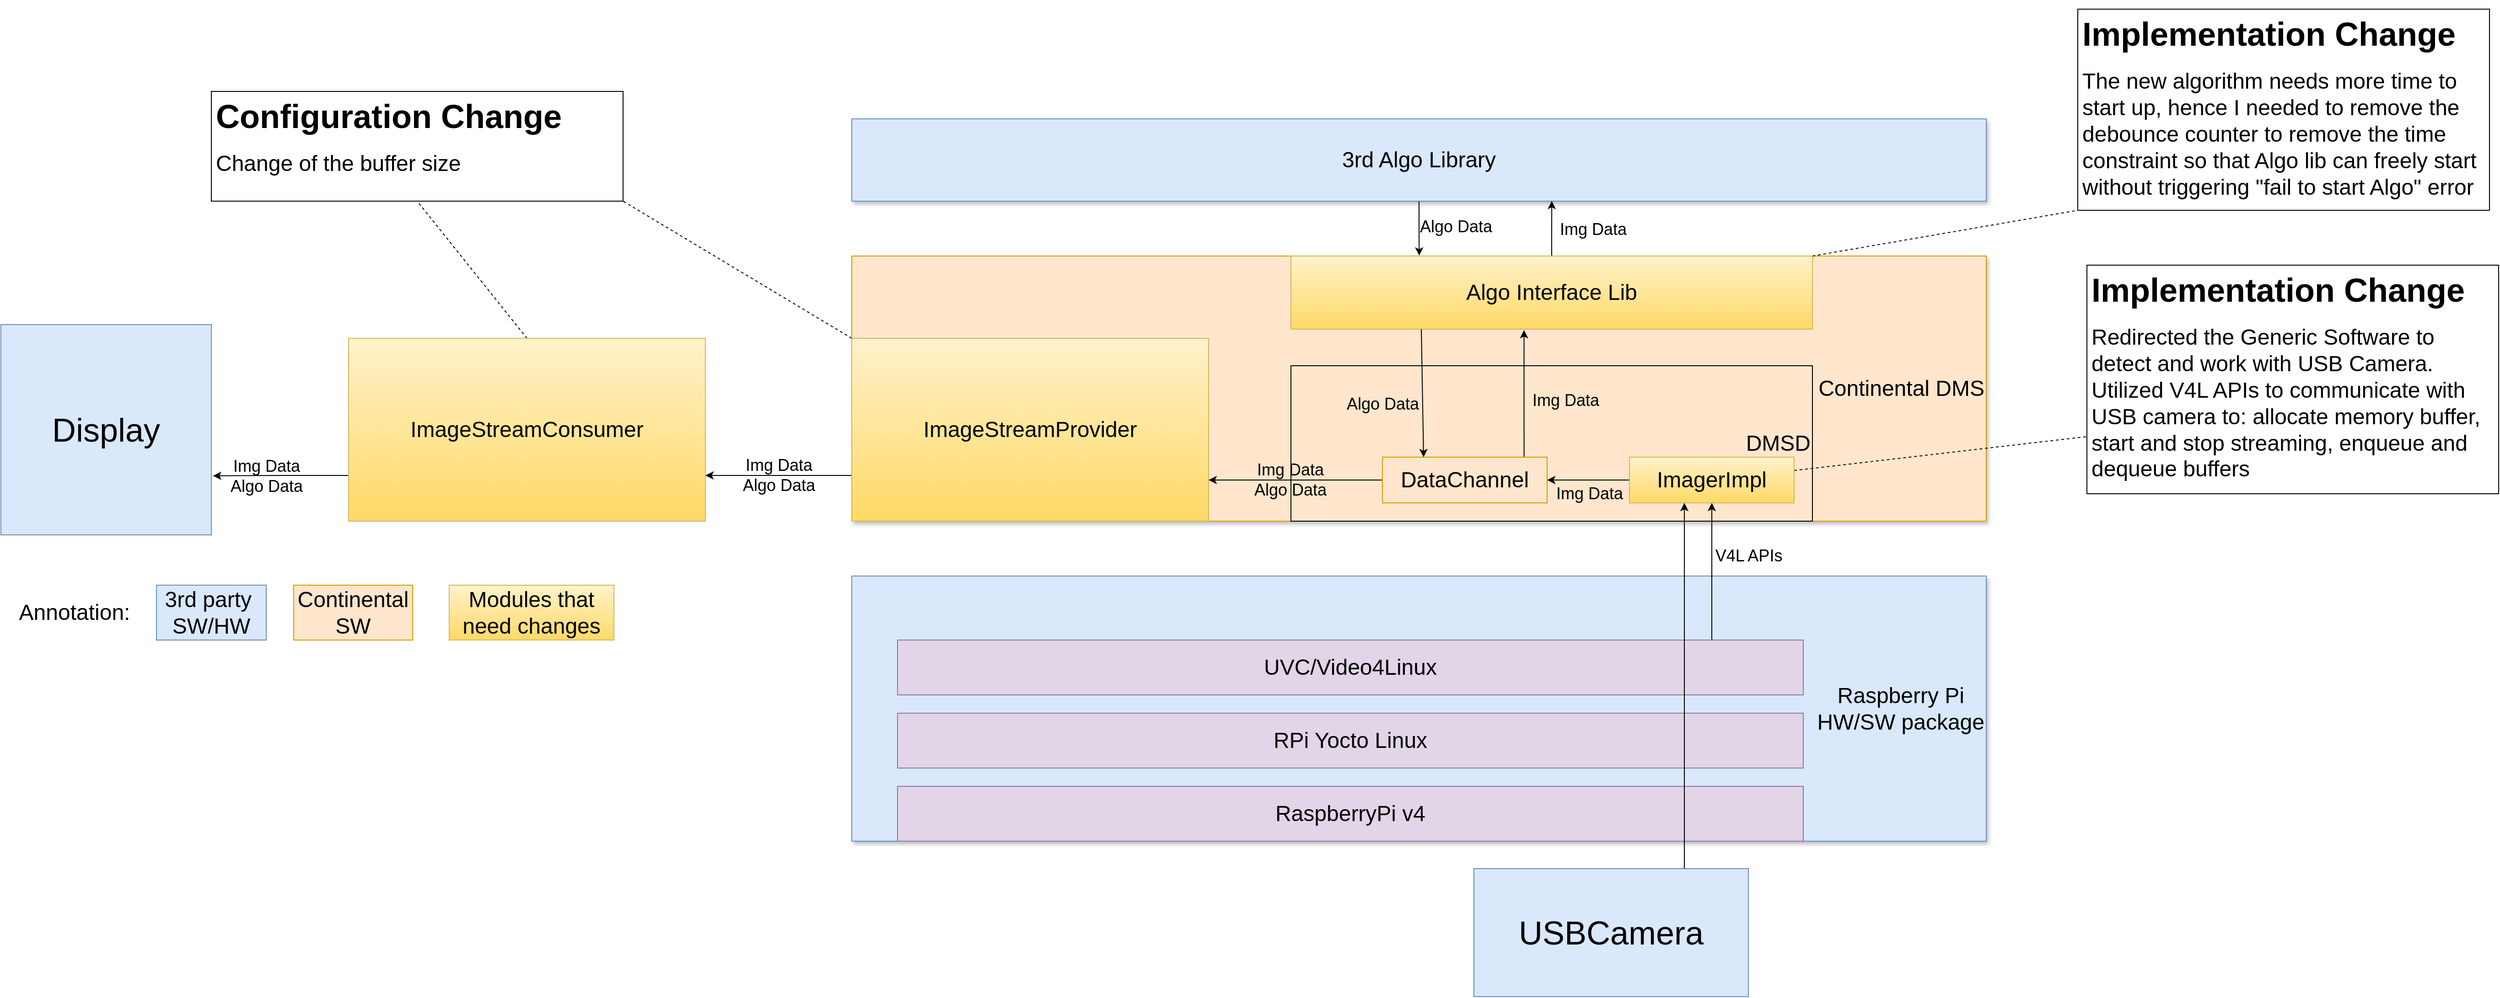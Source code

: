 <mxfile version="21.1.5" type="github">
  <diagram name="Page-1" id="s4nZVDqAGuvq5t0Vk8kr">
    <mxGraphModel dx="2836" dy="1274" grid="1" gridSize="10" guides="1" tooltips="1" connect="1" arrows="1" fold="1" page="1" pageScale="1" pageWidth="850" pageHeight="1100" math="0" shadow="0">
      <root>
        <mxCell id="0" />
        <mxCell id="1" parent="0" />
        <mxCell id="-iKuCNO7rxMY4gLToUyj-1" value="&lt;font style=&quot;font-size: 24px;&quot;&gt;Continental DMS&lt;/font&gt;" style="rounded=0;whiteSpace=wrap;html=1;fillColor=#ffe6cc;strokeColor=#d79b00;glass=0;shadow=1;align=right;" parent="1" vertex="1">
          <mxGeometry x="200" y="280" width="1240" height="290" as="geometry" />
        </mxCell>
        <mxCell id="-iKuCNO7rxMY4gLToUyj-2" value="&lt;div style=&quot;text-align: center;&quot;&gt;&lt;span style=&quot;font-size: 24px;&quot;&gt;Raspberry Pi&lt;/span&gt;&lt;/div&gt;&lt;div style=&quot;&quot;&gt;&lt;span style=&quot;font-size: 24px;&quot;&gt;HW/SW package&lt;/span&gt;&lt;/div&gt;" style="rounded=0;whiteSpace=wrap;html=1;fillColor=#dae8fc;strokeColor=#6c8ebf;glass=0;shadow=1;align=right;" parent="1" vertex="1">
          <mxGeometry x="200" y="630" width="1240" height="290" as="geometry" />
        </mxCell>
        <mxCell id="7PrTDbtxTZ8NZGgIPqjW-8" value="" style="edgeStyle=orthogonalEdgeStyle;rounded=0;orthogonalLoop=1;jettySize=auto;html=1;entryX=0.246;entryY=-0.006;entryDx=0;entryDy=0;entryPerimeter=0;" parent="1" source="-iKuCNO7rxMY4gLToUyj-3" target="-iKuCNO7rxMY4gLToUyj-9" edge="1">
          <mxGeometry relative="1" as="geometry" />
        </mxCell>
        <mxCell id="7PrTDbtxTZ8NZGgIPqjW-9" value="&lt;font style=&quot;font-size: 18px;&quot;&gt;Algo Data&lt;/font&gt;" style="edgeLabel;html=1;align=center;verticalAlign=middle;resizable=0;points=[];labelBackgroundColor=none;" parent="7PrTDbtxTZ8NZGgIPqjW-8" vertex="1" connectable="0">
          <mxGeometry x="-0.08" relative="1" as="geometry">
            <mxPoint x="40" as="offset" />
          </mxGeometry>
        </mxCell>
        <mxCell id="-iKuCNO7rxMY4gLToUyj-3" value="&lt;font style=&quot;font-size: 24px;&quot;&gt;3rd Algo Library&lt;/font&gt;" style="rounded=0;whiteSpace=wrap;html=1;fillColor=#dae8fc;strokeColor=#6c8ebf;glass=0;shadow=1;" parent="1" vertex="1">
          <mxGeometry x="200" y="130" width="1240" height="90" as="geometry" />
        </mxCell>
        <mxCell id="-iKuCNO7rxMY4gLToUyj-4" value="&lt;font style=&quot;font-size: 24px;&quot;&gt;RaspberryPi v4&lt;/font&gt;" style="rounded=0;whiteSpace=wrap;html=1;fillColor=#e1d5e7;strokeColor=#9673a6;" parent="1" vertex="1">
          <mxGeometry x="250" y="860" width="990" height="60" as="geometry" />
        </mxCell>
        <mxCell id="-iKuCNO7rxMY4gLToUyj-5" value="&lt;span style=&quot;font-size: 24px;&quot;&gt;RPi Yocto Linux&lt;/span&gt;" style="rounded=0;whiteSpace=wrap;html=1;fillColor=#e1d5e7;strokeColor=#9673a6;" parent="1" vertex="1">
          <mxGeometry x="250" y="780" width="990" height="60" as="geometry" />
        </mxCell>
        <mxCell id="7PrTDbtxTZ8NZGgIPqjW-21" style="edgeStyle=orthogonalEdgeStyle;rounded=0;orthogonalLoop=1;jettySize=auto;html=1;exitX=0.899;exitY=0.004;exitDx=0;exitDy=0;exitPerimeter=0;" parent="1" source="-iKuCNO7rxMY4gLToUyj-7" target="-iKuCNO7rxMY4gLToUyj-11" edge="1">
          <mxGeometry relative="1" as="geometry" />
        </mxCell>
        <mxCell id="7PrTDbtxTZ8NZGgIPqjW-22" value="&lt;font style=&quot;font-size: 18px;&quot;&gt;V4L APIs&lt;/font&gt;" style="edgeLabel;html=1;align=center;verticalAlign=middle;resizable=0;points=[];labelBackgroundColor=none;" parent="7PrTDbtxTZ8NZGgIPqjW-21" vertex="1" connectable="0">
          <mxGeometry x="0.234" relative="1" as="geometry">
            <mxPoint x="40" as="offset" />
          </mxGeometry>
        </mxCell>
        <mxCell id="-iKuCNO7rxMY4gLToUyj-7" value="&lt;span style=&quot;font-size: 24px;&quot;&gt;UVC/Video4Linux&lt;/span&gt;" style="rounded=0;whiteSpace=wrap;html=1;fillColor=#e1d5e7;strokeColor=#9673a6;" parent="1" vertex="1">
          <mxGeometry x="250" y="700" width="990" height="60" as="geometry" />
        </mxCell>
        <mxCell id="-iKuCNO7rxMY4gLToUyj-8" value="&lt;font style=&quot;font-size: 24px;&quot;&gt;DMSD&lt;/font&gt;" style="rounded=0;whiteSpace=wrap;html=1;fillColor=none;align=right;" parent="1" vertex="1">
          <mxGeometry x="680" y="400" width="570" height="170" as="geometry" />
        </mxCell>
        <mxCell id="7PrTDbtxTZ8NZGgIPqjW-4" value="" style="edgeStyle=orthogonalEdgeStyle;rounded=0;orthogonalLoop=1;jettySize=auto;html=1;entryX=0.617;entryY=0.997;entryDx=0;entryDy=0;entryPerimeter=0;" parent="1" source="-iKuCNO7rxMY4gLToUyj-9" target="-iKuCNO7rxMY4gLToUyj-3" edge="1">
          <mxGeometry relative="1" as="geometry" />
        </mxCell>
        <mxCell id="7PrTDbtxTZ8NZGgIPqjW-6" value="&lt;font style=&quot;font-size: 18px;&quot;&gt;Img Data&lt;/font&gt;" style="edgeLabel;html=1;align=center;verticalAlign=middle;resizable=0;points=[];labelBackgroundColor=none;" parent="7PrTDbtxTZ8NZGgIPqjW-4" vertex="1" connectable="0">
          <mxGeometry x="-0.152" y="-1" relative="1" as="geometry">
            <mxPoint x="44" y="-4" as="offset" />
          </mxGeometry>
        </mxCell>
        <mxCell id="PHggKgTWU_jsDosSwRtQ-6" style="rounded=0;orthogonalLoop=1;jettySize=auto;html=1;exitX=1;exitY=0;exitDx=0;exitDy=0;entryX=0;entryY=1;entryDx=0;entryDy=0;endArrow=none;endFill=0;dashed=1;" edge="1" parent="1" source="-iKuCNO7rxMY4gLToUyj-9" target="PHggKgTWU_jsDosSwRtQ-5">
          <mxGeometry relative="1" as="geometry" />
        </mxCell>
        <mxCell id="-iKuCNO7rxMY4gLToUyj-9" value="&lt;font style=&quot;font-size: 24px;&quot;&gt;Algo Interface Lib&lt;/font&gt;" style="rounded=0;whiteSpace=wrap;html=1;fillColor=#fff2cc;gradientColor=#ffd966;strokeColor=#d6b656;" parent="1" vertex="1">
          <mxGeometry x="680" y="280" width="570" height="80" as="geometry" />
        </mxCell>
        <mxCell id="7PrTDbtxTZ8NZGgIPqjW-16" style="edgeStyle=orthogonalEdgeStyle;rounded=0;orthogonalLoop=1;jettySize=auto;html=1;exitX=0;exitY=0.75;exitDx=0;exitDy=0;entryX=1;entryY=0.75;entryDx=0;entryDy=0;" parent="1" source="-iKuCNO7rxMY4gLToUyj-10" target="7PrTDbtxTZ8NZGgIPqjW-14" edge="1">
          <mxGeometry relative="1" as="geometry" />
        </mxCell>
        <mxCell id="7PrTDbtxTZ8NZGgIPqjW-17" value="&lt;font style=&quot;font-size: 18px;&quot;&gt;Img Data&lt;br&gt;Algo Data&lt;/font&gt;" style="edgeLabel;html=1;align=center;verticalAlign=middle;resizable=0;points=[];labelBackgroundColor=none;" parent="7PrTDbtxTZ8NZGgIPqjW-16" vertex="1" connectable="0">
          <mxGeometry x="-0.285" y="5" relative="1" as="geometry">
            <mxPoint x="-23" y="-5" as="offset" />
          </mxGeometry>
        </mxCell>
        <mxCell id="PHggKgTWU_jsDosSwRtQ-4" style="rounded=0;orthogonalLoop=1;jettySize=auto;html=1;exitX=0;exitY=0;exitDx=0;exitDy=0;entryX=1;entryY=1;entryDx=0;entryDy=0;endArrow=none;endFill=0;dashed=1;" edge="1" parent="1" source="-iKuCNO7rxMY4gLToUyj-10" target="PHggKgTWU_jsDosSwRtQ-2">
          <mxGeometry relative="1" as="geometry" />
        </mxCell>
        <mxCell id="-iKuCNO7rxMY4gLToUyj-10" value="&lt;font style=&quot;font-size: 24px;&quot;&gt;ImageStreamProvider&lt;/font&gt;" style="rounded=0;whiteSpace=wrap;html=1;fillColor=#fff2cc;gradientColor=#ffd966;strokeColor=#d6b656;" parent="1" vertex="1">
          <mxGeometry x="200" y="370" width="390" height="200" as="geometry" />
        </mxCell>
        <mxCell id="-iKuCNO7rxMY4gLToUyj-14" value="" style="edgeStyle=orthogonalEdgeStyle;rounded=0;orthogonalLoop=1;jettySize=auto;html=1;" parent="1" source="-iKuCNO7rxMY4gLToUyj-11" target="-iKuCNO7rxMY4gLToUyj-13" edge="1">
          <mxGeometry relative="1" as="geometry" />
        </mxCell>
        <mxCell id="-iKuCNO7rxMY4gLToUyj-15" value="&lt;font style=&quot;font-size: 18px;&quot;&gt;Img Data&lt;/font&gt;" style="edgeLabel;html=1;align=center;verticalAlign=middle;resizable=0;points=[];labelBackgroundColor=none;" parent="-iKuCNO7rxMY4gLToUyj-14" vertex="1" connectable="0">
          <mxGeometry x="0.196" relative="1" as="geometry">
            <mxPoint x="10" y="15" as="offset" />
          </mxGeometry>
        </mxCell>
        <mxCell id="PHggKgTWU_jsDosSwRtQ-8" style="rounded=0;orthogonalLoop=1;jettySize=auto;html=1;entryX=0;entryY=0.75;entryDx=0;entryDy=0;endArrow=none;endFill=0;dashed=1;" edge="1" parent="1" source="-iKuCNO7rxMY4gLToUyj-11" target="PHggKgTWU_jsDosSwRtQ-7">
          <mxGeometry relative="1" as="geometry" />
        </mxCell>
        <mxCell id="-iKuCNO7rxMY4gLToUyj-11" value="&lt;font style=&quot;font-size: 24px;&quot;&gt;ImagerImpl&lt;/font&gt;" style="rounded=0;whiteSpace=wrap;html=1;fillColor=#fff2cc;gradientColor=#ffd966;strokeColor=#d6b656;" parent="1" vertex="1">
          <mxGeometry x="1050" y="500" width="180" height="50" as="geometry" />
        </mxCell>
        <mxCell id="-iKuCNO7rxMY4gLToUyj-12" value="&lt;font style=&quot;font-size: 36px;&quot;&gt;USBCamera&lt;/font&gt;" style="rounded=0;whiteSpace=wrap;html=1;fillColor=#dae8fc;strokeColor=#6c8ebf;" parent="1" vertex="1">
          <mxGeometry x="880" y="950" width="300" height="140" as="geometry" />
        </mxCell>
        <mxCell id="7PrTDbtxTZ8NZGgIPqjW-1" style="edgeStyle=orthogonalEdgeStyle;rounded=0;orthogonalLoop=1;jettySize=auto;html=1;exitX=0.86;exitY=0.033;exitDx=0;exitDy=0;entryX=0.447;entryY=1.013;entryDx=0;entryDy=0;exitPerimeter=0;entryPerimeter=0;" parent="1" source="-iKuCNO7rxMY4gLToUyj-13" target="-iKuCNO7rxMY4gLToUyj-9" edge="1">
          <mxGeometry relative="1" as="geometry" />
        </mxCell>
        <mxCell id="7PrTDbtxTZ8NZGgIPqjW-3" value="&lt;font style=&quot;font-size: 18px;&quot;&gt;Img Data&lt;/font&gt;" style="edgeLabel;html=1;align=center;verticalAlign=middle;resizable=0;points=[];labelBackgroundColor=none;" parent="7PrTDbtxTZ8NZGgIPqjW-1" vertex="1" connectable="0">
          <mxGeometry x="-0.089" y="2" relative="1" as="geometry">
            <mxPoint x="47" as="offset" />
          </mxGeometry>
        </mxCell>
        <mxCell id="7PrTDbtxTZ8NZGgIPqjW-12" style="edgeStyle=orthogonalEdgeStyle;rounded=0;orthogonalLoop=1;jettySize=auto;html=1;exitX=0;exitY=0.5;exitDx=0;exitDy=0;entryX=1;entryY=0.775;entryDx=0;entryDy=0;entryPerimeter=0;" parent="1" source="-iKuCNO7rxMY4gLToUyj-13" target="-iKuCNO7rxMY4gLToUyj-10" edge="1">
          <mxGeometry relative="1" as="geometry" />
        </mxCell>
        <mxCell id="7PrTDbtxTZ8NZGgIPqjW-13" value="&lt;font style=&quot;font-size: 18px;&quot;&gt;Img Data&lt;br&gt;Algo Data&lt;/font&gt;" style="edgeLabel;html=1;align=center;verticalAlign=middle;resizable=0;points=[];labelBackgroundColor=none;" parent="7PrTDbtxTZ8NZGgIPqjW-12" vertex="1" connectable="0">
          <mxGeometry x="-0.168" y="2" relative="1" as="geometry">
            <mxPoint x="-22" y="-2" as="offset" />
          </mxGeometry>
        </mxCell>
        <mxCell id="-iKuCNO7rxMY4gLToUyj-13" value="&lt;font style=&quot;font-size: 24px;&quot;&gt;DataChannel&lt;/font&gt;" style="rounded=0;whiteSpace=wrap;html=1;fillColor=#ffe6cc;strokeColor=#d79b00;" parent="1" vertex="1">
          <mxGeometry x="780" y="500" width="180" height="50" as="geometry" />
        </mxCell>
        <mxCell id="-iKuCNO7rxMY4gLToUyj-19" value="" style="endArrow=classic;html=1;rounded=0;" parent="1" edge="1">
          <mxGeometry width="50" height="50" relative="1" as="geometry">
            <mxPoint x="1110" y="950" as="sourcePoint" />
            <mxPoint x="1110" y="550" as="targetPoint" />
          </mxGeometry>
        </mxCell>
        <mxCell id="7PrTDbtxTZ8NZGgIPqjW-10" value="" style="endArrow=classic;html=1;rounded=0;exitX=0.25;exitY=1;exitDx=0;exitDy=0;entryX=0.25;entryY=0;entryDx=0;entryDy=0;" parent="1" source="-iKuCNO7rxMY4gLToUyj-9" target="-iKuCNO7rxMY4gLToUyj-13" edge="1">
          <mxGeometry width="50" height="50" relative="1" as="geometry">
            <mxPoint x="630" y="350" as="sourcePoint" />
            <mxPoint x="680" y="300" as="targetPoint" />
          </mxGeometry>
        </mxCell>
        <mxCell id="7PrTDbtxTZ8NZGgIPqjW-11" value="&lt;font style=&quot;font-size: 18px;&quot;&gt;Algo Data&lt;/font&gt;" style="edgeLabel;html=1;align=center;verticalAlign=middle;resizable=0;points=[];labelBackgroundColor=none;" parent="7PrTDbtxTZ8NZGgIPqjW-10" vertex="1" connectable="0">
          <mxGeometry x="0.164" y="-1" relative="1" as="geometry">
            <mxPoint x="-43" as="offset" />
          </mxGeometry>
        </mxCell>
        <mxCell id="7PrTDbtxTZ8NZGgIPqjW-18" style="edgeStyle=orthogonalEdgeStyle;rounded=0;orthogonalLoop=1;jettySize=auto;html=1;exitX=0;exitY=0.75;exitDx=0;exitDy=0;entryX=1.008;entryY=0.719;entryDx=0;entryDy=0;entryPerimeter=0;" parent="1" source="7PrTDbtxTZ8NZGgIPqjW-14" target="7PrTDbtxTZ8NZGgIPqjW-15" edge="1">
          <mxGeometry relative="1" as="geometry" />
        </mxCell>
        <mxCell id="7PrTDbtxTZ8NZGgIPqjW-20" value="&lt;font style=&quot;font-size: 18px;&quot;&gt;Img Data&lt;br&gt;Algo Data&lt;/font&gt;" style="edgeLabel;html=1;align=center;verticalAlign=middle;resizable=0;points=[];labelBackgroundColor=none;" parent="7PrTDbtxTZ8NZGgIPqjW-18" vertex="1" connectable="0">
          <mxGeometry x="0.215" relative="1" as="geometry">
            <mxPoint as="offset" />
          </mxGeometry>
        </mxCell>
        <mxCell id="PHggKgTWU_jsDosSwRtQ-3" style="rounded=0;orthogonalLoop=1;jettySize=auto;html=1;exitX=0.5;exitY=0;exitDx=0;exitDy=0;entryX=0.5;entryY=1;entryDx=0;entryDy=0;dashed=1;endArrow=none;endFill=0;" edge="1" parent="1" source="7PrTDbtxTZ8NZGgIPqjW-14" target="PHggKgTWU_jsDosSwRtQ-2">
          <mxGeometry relative="1" as="geometry" />
        </mxCell>
        <mxCell id="7PrTDbtxTZ8NZGgIPqjW-14" value="&lt;font style=&quot;font-size: 24px;&quot;&gt;ImageStreamConsumer&lt;/font&gt;" style="rounded=0;whiteSpace=wrap;html=1;fillColor=#fff2cc;gradientColor=#ffd966;strokeColor=#d6b656;" parent="1" vertex="1">
          <mxGeometry x="-350" y="370" width="390" height="200" as="geometry" />
        </mxCell>
        <mxCell id="7PrTDbtxTZ8NZGgIPqjW-15" value="&lt;font style=&quot;font-size: 36px;&quot;&gt;Display&lt;/font&gt;" style="rounded=0;whiteSpace=wrap;html=1;fillColor=#dae8fc;strokeColor=#6c8ebf;" parent="1" vertex="1">
          <mxGeometry x="-730" y="355" width="230" height="230" as="geometry" />
        </mxCell>
        <mxCell id="7PrTDbtxTZ8NZGgIPqjW-23" value="&lt;font style=&quot;font-size: 24px;&quot;&gt;3rd party&amp;nbsp; SW/HW&lt;/font&gt;" style="rounded=0;whiteSpace=wrap;html=1;fillColor=#dae8fc;strokeColor=#6c8ebf;" parent="1" vertex="1">
          <mxGeometry x="-560" y="640" width="120" height="60" as="geometry" />
        </mxCell>
        <mxCell id="7PrTDbtxTZ8NZGgIPqjW-24" value="&lt;font style=&quot;font-size: 24px;&quot;&gt;Annotation:&lt;/font&gt;" style="text;html=1;align=center;verticalAlign=middle;resizable=0;points=[];autosize=1;strokeColor=none;fillColor=none;" parent="1" vertex="1">
          <mxGeometry x="-720" y="650" width="140" height="40" as="geometry" />
        </mxCell>
        <mxCell id="7PrTDbtxTZ8NZGgIPqjW-25" value="&lt;font style=&quot;font-size: 24px;&quot;&gt;Continental SW&lt;/font&gt;" style="rounded=0;whiteSpace=wrap;html=1;fillColor=#ffe6cc;strokeColor=#d79b00;" parent="1" vertex="1">
          <mxGeometry x="-410" y="640" width="130" height="60" as="geometry" />
        </mxCell>
        <mxCell id="7PrTDbtxTZ8NZGgIPqjW-26" value="&lt;font style=&quot;font-size: 24px;&quot;&gt;Modules that need changes&lt;/font&gt;" style="rounded=0;whiteSpace=wrap;html=1;fillColor=#fff2cc;gradientColor=#ffd966;strokeColor=#d6b656;" parent="1" vertex="1">
          <mxGeometry x="-240" y="640" width="180" height="60" as="geometry" />
        </mxCell>
        <mxCell id="PHggKgTWU_jsDosSwRtQ-2" value="&lt;h1&gt;&lt;font style=&quot;font-size: 36px;&quot;&gt;Configuration Change&lt;/font&gt;&lt;/h1&gt;&lt;p&gt;&lt;font style=&quot;font-size: 24px;&quot;&gt;Change of the buffer size&lt;/font&gt;&lt;/p&gt;" style="text;html=1;strokeColor=default;fillColor=none;spacing=5;spacingTop=-20;whiteSpace=wrap;overflow=hidden;rounded=0;" vertex="1" parent="1">
          <mxGeometry x="-500" y="100" width="450" height="120" as="geometry" />
        </mxCell>
        <mxCell id="PHggKgTWU_jsDosSwRtQ-5" value="&lt;h1&gt;&lt;font style=&quot;font-size: 36px;&quot;&gt;Implementation Change&lt;/font&gt;&lt;/h1&gt;&lt;p&gt;&lt;span style=&quot;font-size: 24px;&quot;&gt;The new algorithm needs more time to start up, hence I needed to remove the debounce counter to remove the time constraint so that Algo lib can freely start without triggering &quot;fail to start Algo&quot; error&lt;/span&gt;&lt;/p&gt;" style="text;html=1;strokeColor=default;fillColor=none;spacing=5;spacingTop=-20;whiteSpace=wrap;overflow=hidden;rounded=0;" vertex="1" parent="1">
          <mxGeometry x="1540" y="10" width="450" height="220" as="geometry" />
        </mxCell>
        <mxCell id="PHggKgTWU_jsDosSwRtQ-7" value="&lt;h1&gt;&lt;font style=&quot;font-size: 36px;&quot;&gt;Implementation Change&lt;/font&gt;&lt;/h1&gt;&lt;p&gt;&lt;font style=&quot;font-size: 24px;&quot;&gt;Redirected the Generic Software to detect and work with USB Camera. Utilized V4L APIs to communicate with USB camera to: allocate memory buffer, start and stop streaming, enqueue and dequeue buffers&lt;/font&gt;&lt;/p&gt;" style="text;html=1;strokeColor=default;fillColor=none;spacing=5;spacingTop=-20;whiteSpace=wrap;overflow=hidden;rounded=0;" vertex="1" parent="1">
          <mxGeometry x="1550" y="290" width="450" height="250" as="geometry" />
        </mxCell>
      </root>
    </mxGraphModel>
  </diagram>
</mxfile>

